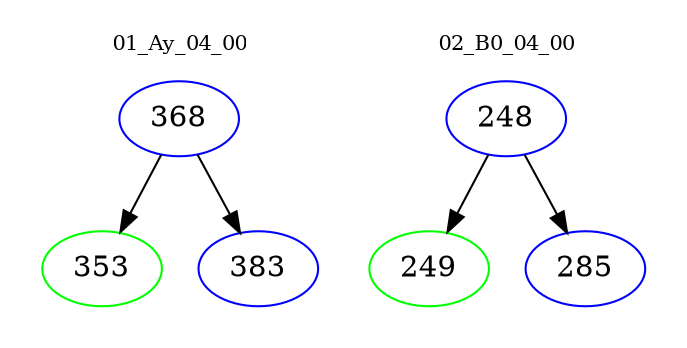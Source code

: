 digraph{
subgraph cluster_0 {
color = white
label = "01_Ay_04_00";
fontsize=10;
T0_368 [label="368", color="blue"]
T0_368 -> T0_353 [color="black"]
T0_353 [label="353", color="green"]
T0_368 -> T0_383 [color="black"]
T0_383 [label="383", color="blue"]
}
subgraph cluster_1 {
color = white
label = "02_B0_04_00";
fontsize=10;
T1_248 [label="248", color="blue"]
T1_248 -> T1_249 [color="black"]
T1_249 [label="249", color="green"]
T1_248 -> T1_285 [color="black"]
T1_285 [label="285", color="blue"]
}
}
